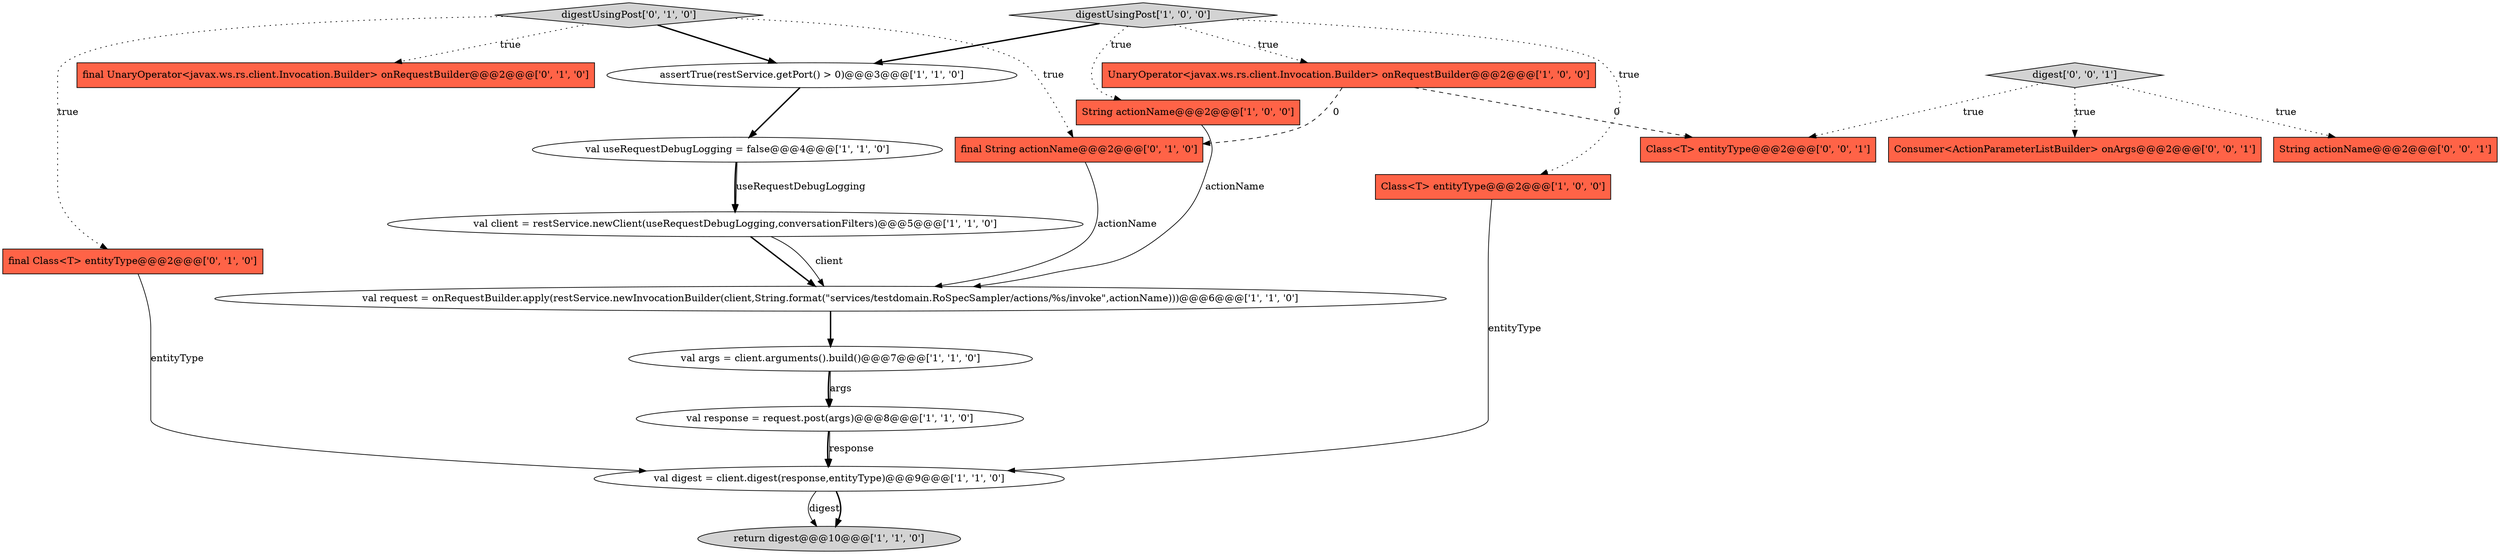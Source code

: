 digraph {
8 [style = filled, label = "val digest = client.digest(response,entityType)@@@9@@@['1', '1', '0']", fillcolor = white, shape = ellipse image = "AAA0AAABBB1BBB"];
14 [style = filled, label = "final String actionName@@@2@@@['0', '1', '0']", fillcolor = tomato, shape = box image = "AAA1AAABBB2BBB"];
11 [style = filled, label = "digestUsingPost['1', '0', '0']", fillcolor = lightgray, shape = diamond image = "AAA0AAABBB1BBB"];
5 [style = filled, label = "String actionName@@@2@@@['1', '0', '0']", fillcolor = tomato, shape = box image = "AAA0AAABBB1BBB"];
10 [style = filled, label = "val client = restService.newClient(useRequestDebugLogging,conversationFilters)@@@5@@@['1', '1', '0']", fillcolor = white, shape = ellipse image = "AAA0AAABBB1BBB"];
17 [style = filled, label = "Consumer<ActionParameterListBuilder> onArgs@@@2@@@['0', '0', '1']", fillcolor = tomato, shape = box image = "AAA0AAABBB3BBB"];
16 [style = filled, label = "String actionName@@@2@@@['0', '0', '1']", fillcolor = tomato, shape = box image = "AAA0AAABBB3BBB"];
3 [style = filled, label = "val useRequestDebugLogging = false@@@4@@@['1', '1', '0']", fillcolor = white, shape = ellipse image = "AAA0AAABBB1BBB"];
12 [style = filled, label = "final UnaryOperator<javax.ws.rs.client.Invocation.Builder> onRequestBuilder@@@2@@@['0', '1', '0']", fillcolor = tomato, shape = box image = "AAA0AAABBB2BBB"];
15 [style = filled, label = "digestUsingPost['0', '1', '0']", fillcolor = lightgray, shape = diamond image = "AAA0AAABBB2BBB"];
0 [style = filled, label = "val response = request.post(args)@@@8@@@['1', '1', '0']", fillcolor = white, shape = ellipse image = "AAA0AAABBB1BBB"];
2 [style = filled, label = "Class<T> entityType@@@2@@@['1', '0', '0']", fillcolor = tomato, shape = box image = "AAA0AAABBB1BBB"];
9 [style = filled, label = "assertTrue(restService.getPort() > 0)@@@3@@@['1', '1', '0']", fillcolor = white, shape = ellipse image = "AAA0AAABBB1BBB"];
18 [style = filled, label = "Class<T> entityType@@@2@@@['0', '0', '1']", fillcolor = tomato, shape = box image = "AAA0AAABBB3BBB"];
19 [style = filled, label = "digest['0', '0', '1']", fillcolor = lightgray, shape = diamond image = "AAA0AAABBB3BBB"];
1 [style = filled, label = "return digest@@@10@@@['1', '1', '0']", fillcolor = lightgray, shape = ellipse image = "AAA0AAABBB1BBB"];
13 [style = filled, label = "final Class<T> entityType@@@2@@@['0', '1', '0']", fillcolor = tomato, shape = box image = "AAA0AAABBB2BBB"];
6 [style = filled, label = "UnaryOperator<javax.ws.rs.client.Invocation.Builder> onRequestBuilder@@@2@@@['1', '0', '0']", fillcolor = tomato, shape = box image = "AAA1AAABBB1BBB"];
7 [style = filled, label = "val request = onRequestBuilder.apply(restService.newInvocationBuilder(client,String.format(\"services/testdomain.RoSpecSampler/actions/%s/invoke\",actionName)))@@@6@@@['1', '1', '0']", fillcolor = white, shape = ellipse image = "AAA0AAABBB1BBB"];
4 [style = filled, label = "val args = client.arguments().build()@@@7@@@['1', '1', '0']", fillcolor = white, shape = ellipse image = "AAA0AAABBB1BBB"];
19->17 [style = dotted, label="true"];
19->18 [style = dotted, label="true"];
11->5 [style = dotted, label="true"];
7->4 [style = bold, label=""];
6->14 [style = dashed, label="0"];
15->14 [style = dotted, label="true"];
13->8 [style = solid, label="entityType"];
11->9 [style = bold, label=""];
8->1 [style = solid, label="digest"];
10->7 [style = bold, label=""];
4->0 [style = bold, label=""];
15->13 [style = dotted, label="true"];
6->18 [style = dashed, label="0"];
8->1 [style = bold, label=""];
3->10 [style = bold, label=""];
2->8 [style = solid, label="entityType"];
11->2 [style = dotted, label="true"];
15->9 [style = bold, label=""];
11->6 [style = dotted, label="true"];
10->7 [style = solid, label="client"];
0->8 [style = bold, label=""];
0->8 [style = solid, label="response"];
19->16 [style = dotted, label="true"];
5->7 [style = solid, label="actionName"];
4->0 [style = solid, label="args"];
9->3 [style = bold, label=""];
15->12 [style = dotted, label="true"];
14->7 [style = solid, label="actionName"];
3->10 [style = solid, label="useRequestDebugLogging"];
}

